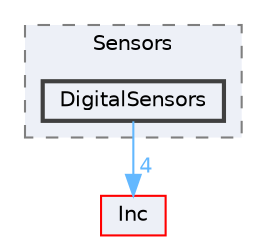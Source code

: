 digraph "Src/Sensors/DigitalSensors"
{
 // LATEX_PDF_SIZE
  bgcolor="transparent";
  edge [fontname=Helvetica,fontsize=10,labelfontname=Helvetica,labelfontsize=10];
  node [fontname=Helvetica,fontsize=10,shape=box,height=0.2,width=0.4];
  compound=true
  subgraph clusterdir_699f9afb539a7044161cfda0961fedfb {
    graph [ bgcolor="#edf0f7", pencolor="grey50", label="Sensors", fontname=Helvetica,fontsize=10 style="filled,dashed", URL="dir_699f9afb539a7044161cfda0961fedfb.html",tooltip=""]
  dir_620c3e15816e086288e776b3e198d4a2 [label="DigitalSensors", fillcolor="#edf0f7", color="grey25", style="filled,bold", URL="dir_620c3e15816e086288e776b3e198d4a2.html",tooltip=""];
  }
  dir_f93dfce691d792349f1c14ede440e2e6 [label="Inc", fillcolor="#edf0f7", color="red", style="filled", URL="dir_f93dfce691d792349f1c14ede440e2e6.html",tooltip=""];
  dir_620c3e15816e086288e776b3e198d4a2->dir_f93dfce691d792349f1c14ede440e2e6 [headlabel="4", labeldistance=1.5 headhref="dir_000007_000008.html" color="steelblue1" fontcolor="steelblue1"];
}
